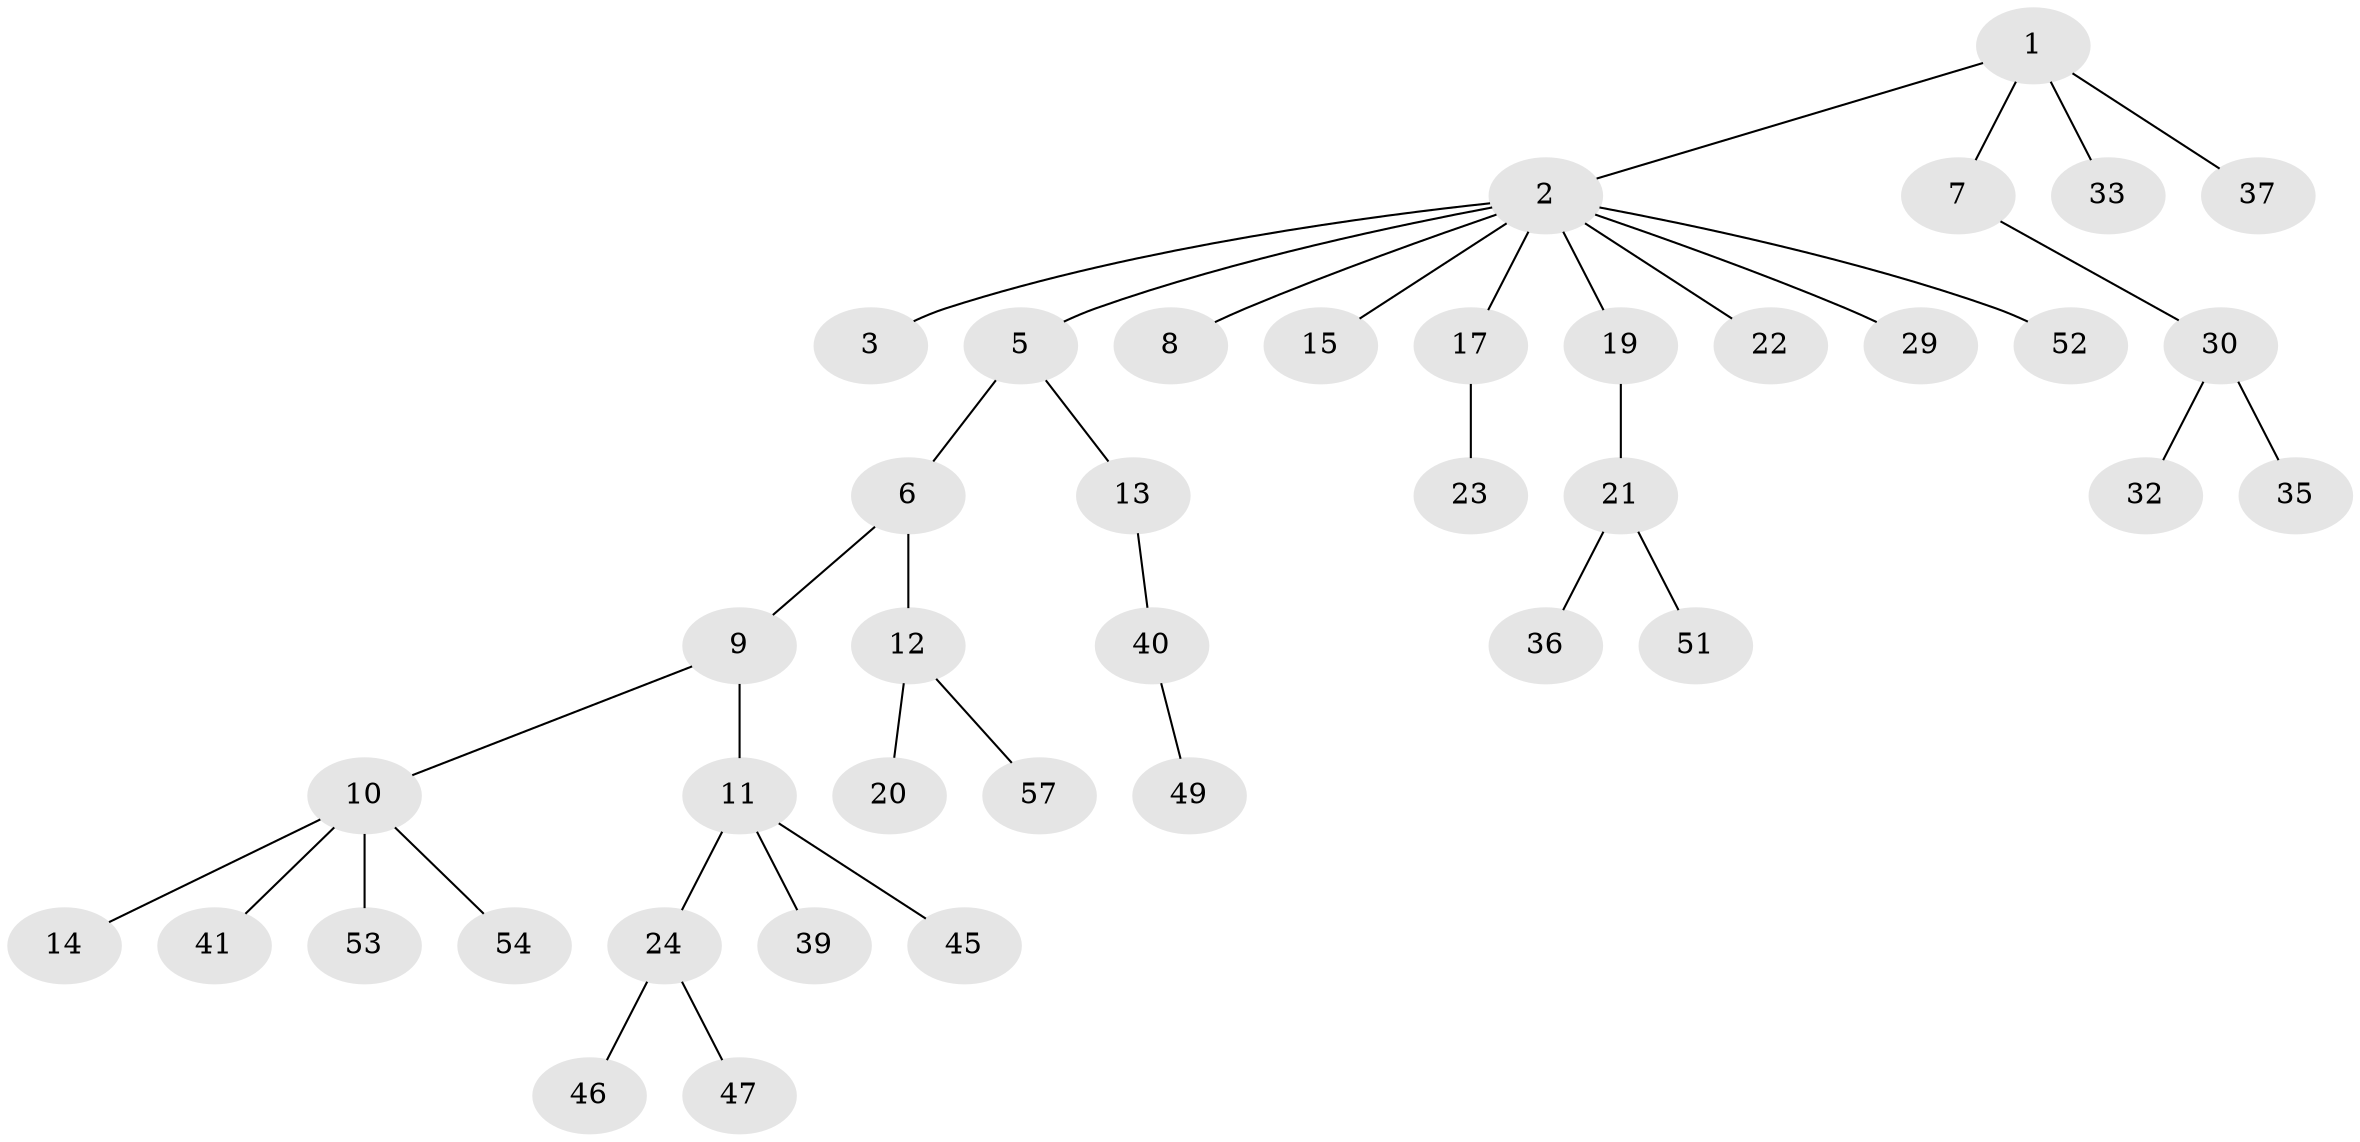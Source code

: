 // original degree distribution, {4: 0.1724137931034483, 9: 0.017241379310344827, 1: 0.5689655172413793, 3: 0.06896551724137931, 2: 0.1724137931034483}
// Generated by graph-tools (version 1.1) at 2025/42/03/06/25 10:42:05]
// undirected, 40 vertices, 39 edges
graph export_dot {
graph [start="1"]
  node [color=gray90,style=filled];
  1 [super="+26"];
  2 [super="+4"];
  3;
  5 [super="+38"];
  6 [super="+18"];
  7;
  8 [super="+43"];
  9 [super="+58"];
  10 [super="+25"];
  11 [super="+16"];
  12 [super="+34"];
  13;
  14;
  15;
  17 [super="+42"];
  19;
  20 [super="+27"];
  21 [super="+28"];
  22;
  23;
  24 [super="+31"];
  29;
  30 [super="+56"];
  32;
  33 [super="+44"];
  35 [super="+55"];
  36;
  37 [super="+48"];
  39;
  40 [super="+50"];
  41;
  45;
  46;
  47;
  49;
  51;
  52;
  53;
  54;
  57;
  1 -- 2;
  1 -- 7;
  1 -- 33;
  1 -- 37;
  2 -- 3;
  2 -- 15;
  2 -- 17;
  2 -- 19;
  2 -- 22;
  2 -- 29;
  2 -- 52;
  2 -- 8;
  2 -- 5;
  5 -- 6;
  5 -- 13;
  6 -- 9;
  6 -- 12;
  7 -- 30;
  9 -- 10;
  9 -- 11;
  10 -- 14;
  10 -- 53;
  10 -- 41;
  10 -- 54;
  11 -- 39;
  11 -- 45;
  11 -- 24;
  12 -- 20;
  12 -- 57;
  13 -- 40;
  17 -- 23;
  19 -- 21;
  21 -- 36;
  21 -- 51;
  24 -- 46;
  24 -- 47;
  30 -- 32;
  30 -- 35;
  40 -- 49;
}
